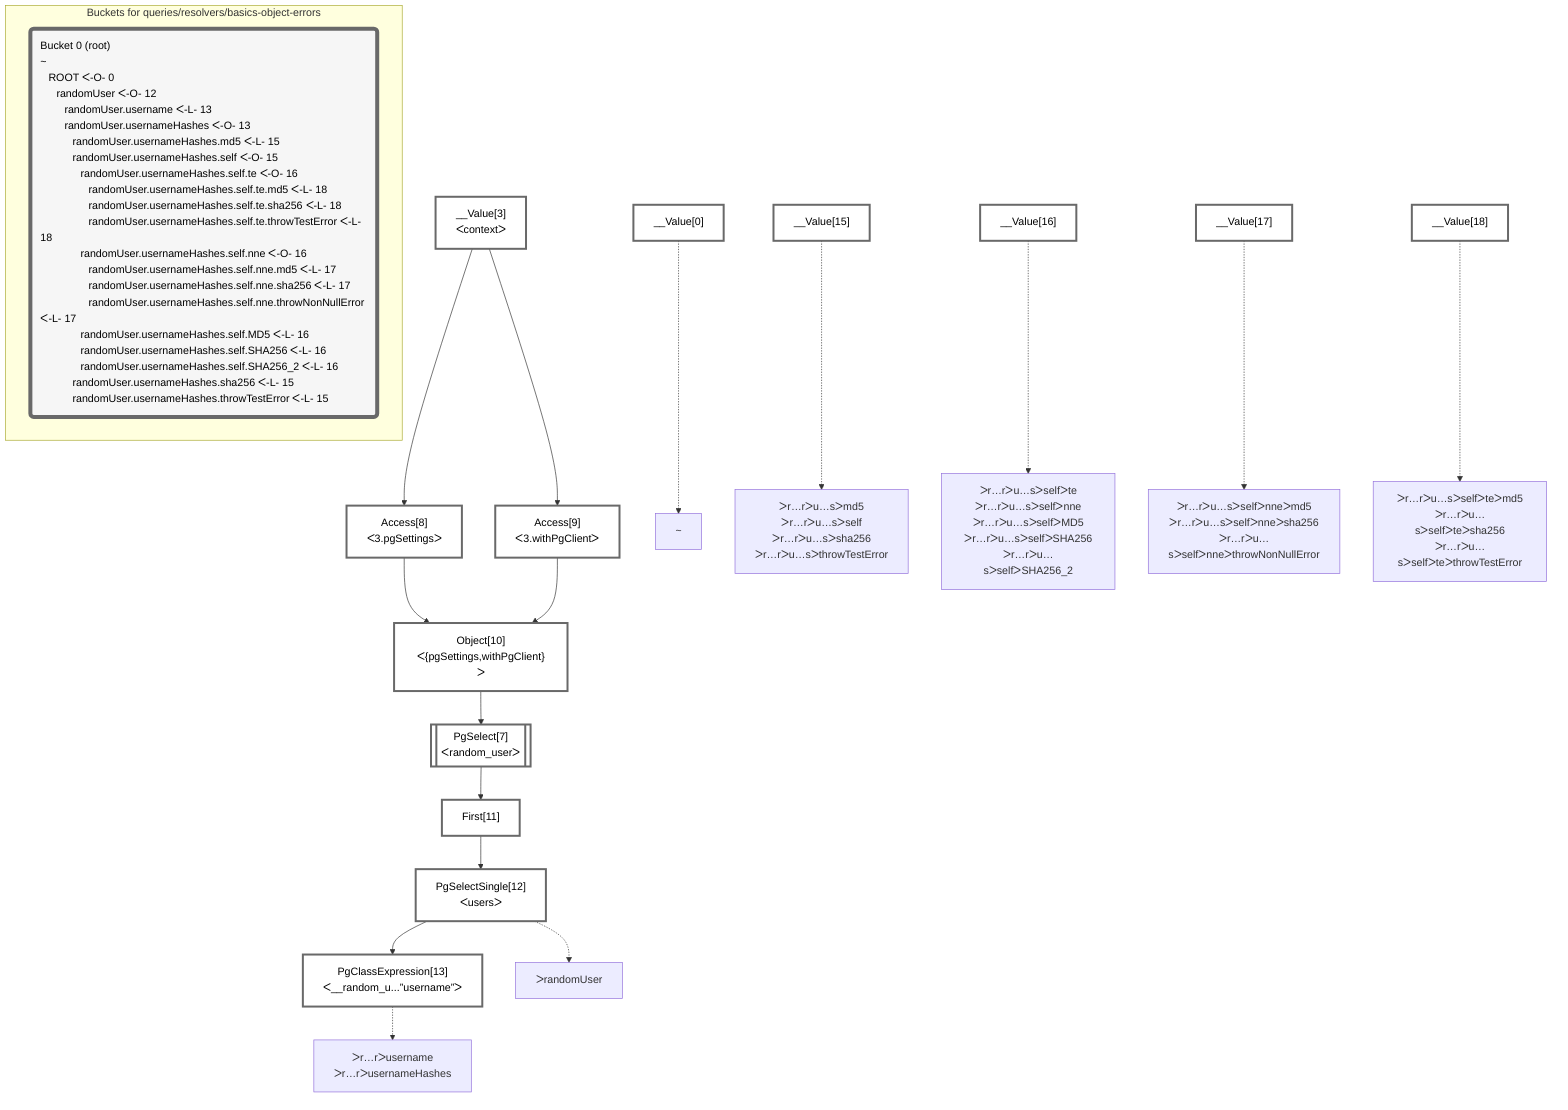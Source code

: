 graph TD
    classDef path fill:#eee,stroke:#000,color:#000
    classDef plan fill:#fff,stroke-width:3px,color:#000
    classDef itemplan fill:#fff,stroke-width:6px,color:#000
    classDef sideeffectplan fill:#f00,stroke-width:6px,color:#000
    classDef bucket fill:#f6f6f6,color:#000,stroke-width:6px,text-align:left


    %% define plans
    __Value0["__Value[0]"]:::plan
    __Value3["__Value[3]<br />ᐸcontextᐳ"]:::plan
    Access8["Access[8]<br />ᐸ3.pgSettingsᐳ"]:::plan
    Access9["Access[9]<br />ᐸ3.withPgClientᐳ"]:::plan
    Object10["Object[10]<br />ᐸ{pgSettings,withPgClient}ᐳ"]:::plan
    PgSelect7[["PgSelect[7]<br />ᐸrandom_userᐳ"]]:::plan
    First11["First[11]"]:::plan
    PgSelectSingle12["PgSelectSingle[12]<br />ᐸusersᐳ"]:::plan
    PgClassExpression13["PgClassExpression[13]<br />ᐸ__random_u...”username”ᐳ"]:::plan
    __Value15["__Value[15]"]:::plan
    __Value16["__Value[16]"]:::plan
    __Value17["__Value[17]"]:::plan
    __Value18["__Value[18]"]:::plan

    %% plan dependencies
    __Value3 --> Access8
    __Value3 --> Access9
    Access8 & Access9 --> Object10
    Object10 --> PgSelect7
    PgSelect7 --> First11
    First11 --> PgSelectSingle12
    PgSelectSingle12 --> PgClassExpression13

    %% plan-to-path relationships
    P0["~"]
    __Value0 -.-> P0
    P12["ᐳrandomUser"]
    PgSelectSingle12 -.-> P12
    P13["ᐳr…rᐳusername<br />ᐳr…rᐳusernameHashes"]
    PgClassExpression13 -.-> P13
    P15["ᐳr…rᐳu…sᐳmd5<br />ᐳr…rᐳu…sᐳself<br />ᐳr…rᐳu…sᐳsha256<br />ᐳr…rᐳu…sᐳthrowTestError"]
    __Value15 -.-> P15
    P16["ᐳr…rᐳu…sᐳselfᐳte<br />ᐳr…rᐳu…sᐳselfᐳnne<br />ᐳr…rᐳu…sᐳselfᐳMD5<br />ᐳr…rᐳu…sᐳselfᐳSHA256<br />ᐳr…rᐳu…sᐳselfᐳSHA256_2"]
    __Value16 -.-> P16
    P17["ᐳr…rᐳu…sᐳselfᐳnneᐳmd5<br />ᐳr…rᐳu…sᐳselfᐳnneᐳsha256<br />ᐳr…rᐳu…sᐳselfᐳnneᐳthrowNonNullError"]
    __Value17 -.-> P17
    P18["ᐳr…rᐳu…sᐳselfᐳteᐳmd5<br />ᐳr…rᐳu…sᐳselfᐳteᐳsha256<br />ᐳr…rᐳu…sᐳselfᐳteᐳthrowTestError"]
    __Value18 -.-> P18

    subgraph "Buckets for queries/resolvers/basics-object-errors"
    Bucket0("Bucket 0 (root)<br />~<br />⠀ROOT ᐸ-O- 0<br />⠀⠀randomUser ᐸ-O- 12<br />⠀⠀⠀randomUser.username ᐸ-L- 13<br />⠀⠀⠀randomUser.usernameHashes ᐸ-O- 13<br />⠀⠀⠀⠀randomUser.usernameHashes.md5 ᐸ-L- 15<br />⠀⠀⠀⠀randomUser.usernameHashes.self ᐸ-O- 15<br />⠀⠀⠀⠀⠀randomUser.usernameHashes.self.te ᐸ-O- 16<br />⠀⠀⠀⠀⠀⠀randomUser.usernameHashes.self.te.md5 ᐸ-L- 18<br />⠀⠀⠀⠀⠀⠀randomUser.usernameHashes.self.te.sha256 ᐸ-L- 18<br />⠀⠀⠀⠀⠀⠀randomUser.usernameHashes.self.te.throwTestError ᐸ-L- 18<br />⠀⠀⠀⠀⠀randomUser.usernameHashes.self.nne ᐸ-O- 16<br />⠀⠀⠀⠀⠀⠀randomUser.usernameHashes.self.nne.md5 ᐸ-L- 17<br />⠀⠀⠀⠀⠀⠀randomUser.usernameHashes.self.nne.sha256 ᐸ-L- 17<br />⠀⠀⠀⠀⠀⠀randomUser.usernameHashes.self.nne.throwNonNullError ᐸ-L- 17<br />⠀⠀⠀⠀⠀randomUser.usernameHashes.self.MD5 ᐸ-L- 16<br />⠀⠀⠀⠀⠀randomUser.usernameHashes.self.SHA256 ᐸ-L- 16<br />⠀⠀⠀⠀⠀randomUser.usernameHashes.self.SHA256_2 ᐸ-L- 16<br />⠀⠀⠀⠀randomUser.usernameHashes.sha256 ᐸ-L- 15<br />⠀⠀⠀⠀randomUser.usernameHashes.throwTestError ᐸ-L- 15"):::bucket
    classDef bucket0 stroke:#696969
    class Bucket0,__Value0,__Value3,PgSelect7,Access8,Access9,Object10,First11,PgSelectSingle12,PgClassExpression13,__Value15,__Value16,__Value17,__Value18 bucket0
    end